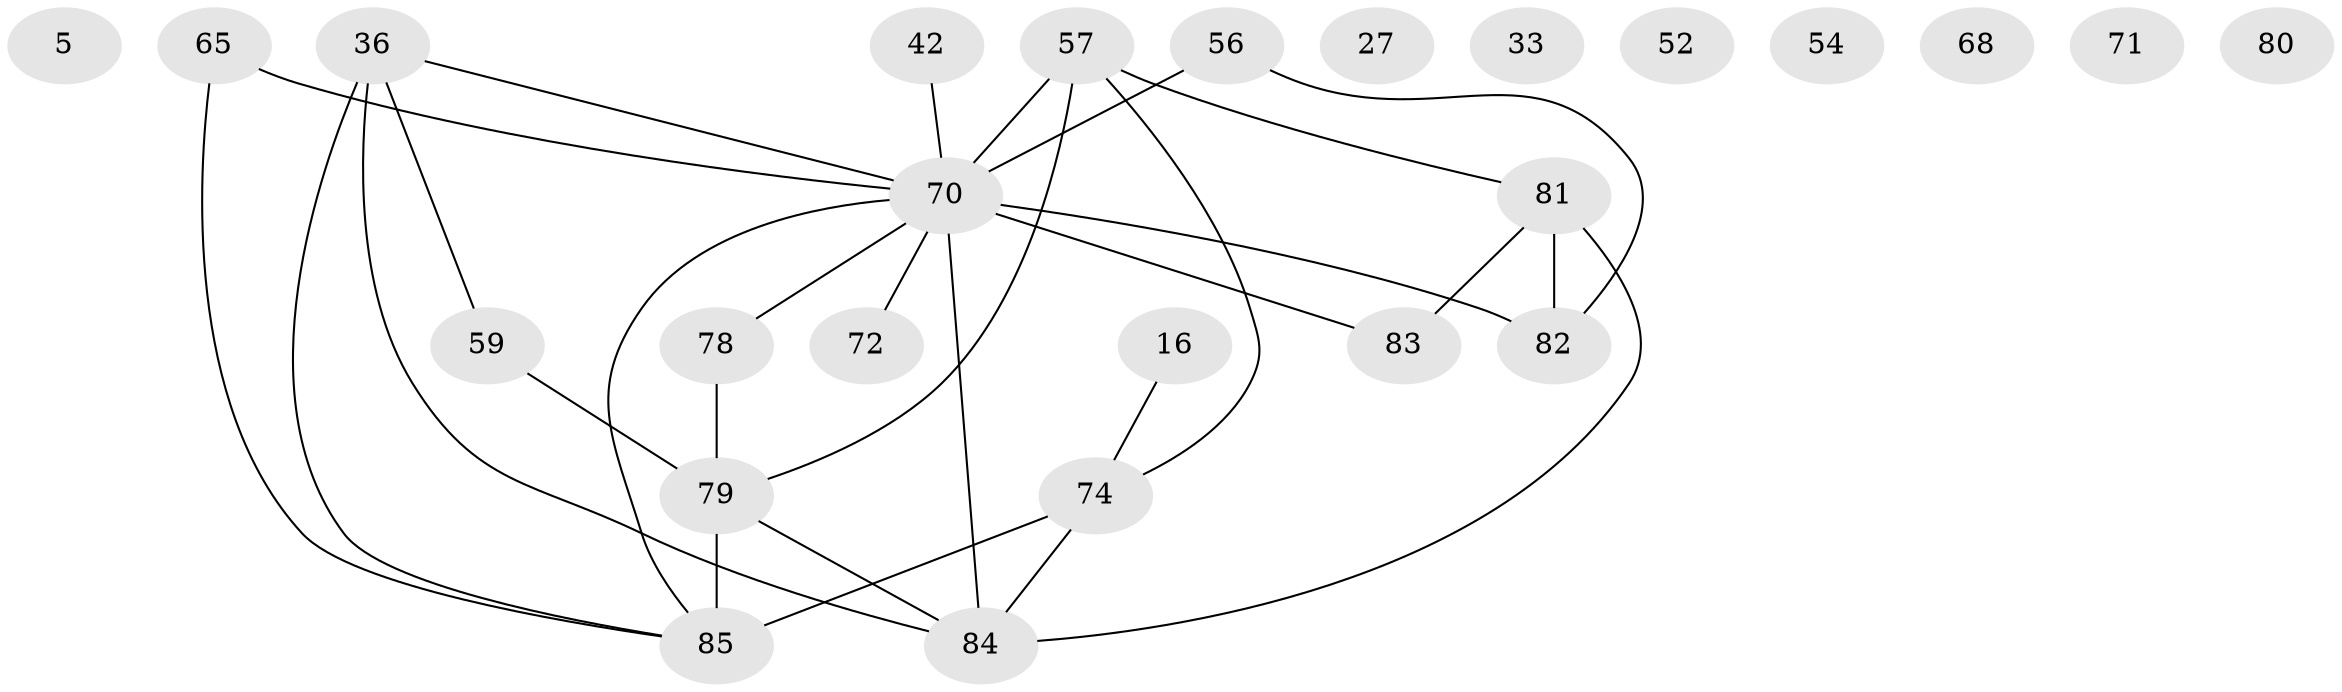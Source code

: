 // original degree distribution, {2: 0.2, 3: 0.27058823529411763, 7: 0.03529411764705882, 0: 0.08235294117647059, 4: 0.1411764705882353, 1: 0.15294117647058825, 8: 0.011764705882352941, 5: 0.058823529411764705, 6: 0.047058823529411764}
// Generated by graph-tools (version 1.1) at 2025/42/03/04/25 21:42:42]
// undirected, 25 vertices, 29 edges
graph export_dot {
graph [start="1"]
  node [color=gray90,style=filled];
  5;
  16 [super="+1"];
  27;
  33;
  36 [super="+26+21"];
  42 [super="+24"];
  52;
  54;
  56 [super="+17"];
  57 [super="+44+50+39"];
  59;
  65 [super="+30"];
  68;
  70 [super="+9+46+61+6+49+69+58+55"];
  71 [super="+29"];
  72;
  74 [super="+13+64"];
  78 [super="+23+75"];
  79 [super="+60+77"];
  80;
  81 [super="+51+76+73"];
  82 [super="+18+47"];
  83 [super="+15+63"];
  84 [super="+38+41+53"];
  85 [super="+45+11"];
  16 -- 74;
  36 -- 85 [weight=2];
  36 -- 59;
  36 -- 70;
  36 -- 84 [weight=3];
  42 -- 70 [weight=3];
  56 -- 70 [weight=5];
  56 -- 82;
  57 -- 74 [weight=2];
  57 -- 81 [weight=2];
  57 -- 70;
  57 -- 79 [weight=2];
  59 -- 79 [weight=2];
  65 -- 85 [weight=2];
  65 -- 70;
  70 -- 78 [weight=2];
  70 -- 72;
  70 -- 82;
  70 -- 83;
  70 -- 85 [weight=2];
  70 -- 84 [weight=3];
  74 -- 85 [weight=3];
  74 -- 84;
  78 -- 79 [weight=2];
  79 -- 85 [weight=4];
  79 -- 84 [weight=3];
  81 -- 83;
  81 -- 84 [weight=4];
  81 -- 82 [weight=3];
}
